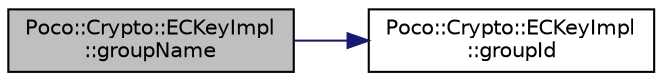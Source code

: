 digraph "Poco::Crypto::ECKeyImpl::groupName"
{
 // LATEX_PDF_SIZE
  edge [fontname="Helvetica",fontsize="10",labelfontname="Helvetica",labelfontsize="10"];
  node [fontname="Helvetica",fontsize="10",shape=record];
  rankdir="LR";
  Node1 [label="Poco::Crypto::ECKeyImpl\l::groupName",height=0.2,width=0.4,color="black", fillcolor="grey75", style="filled", fontcolor="black",tooltip="Returns the EC key group integer Id."];
  Node1 -> Node2 [color="midnightblue",fontsize="10",style="solid"];
  Node2 [label="Poco::Crypto::ECKeyImpl\l::groupId",height=0.2,width=0.4,color="black", fillcolor="white", style="filled",URL="$classPoco_1_1Crypto_1_1ECKeyImpl.html#a943b74df2154562efba7c3afa5c24003",tooltip="Returns the EC key length in bits."];
}

